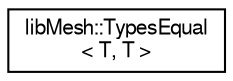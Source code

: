 digraph "Graphical Class Hierarchy"
{
  edge [fontname="FreeSans",fontsize="10",labelfontname="FreeSans",labelfontsize="10"];
  node [fontname="FreeSans",fontsize="10",shape=record];
  rankdir="LR";
  Node1 [label="libMesh::TypesEqual\l\< T, T \>",height=0.2,width=0.4,color="black", fillcolor="white", style="filled",URL="$structlibMesh_1_1TypesEqual_3_01T_00_01T_01_4.html"];
}
